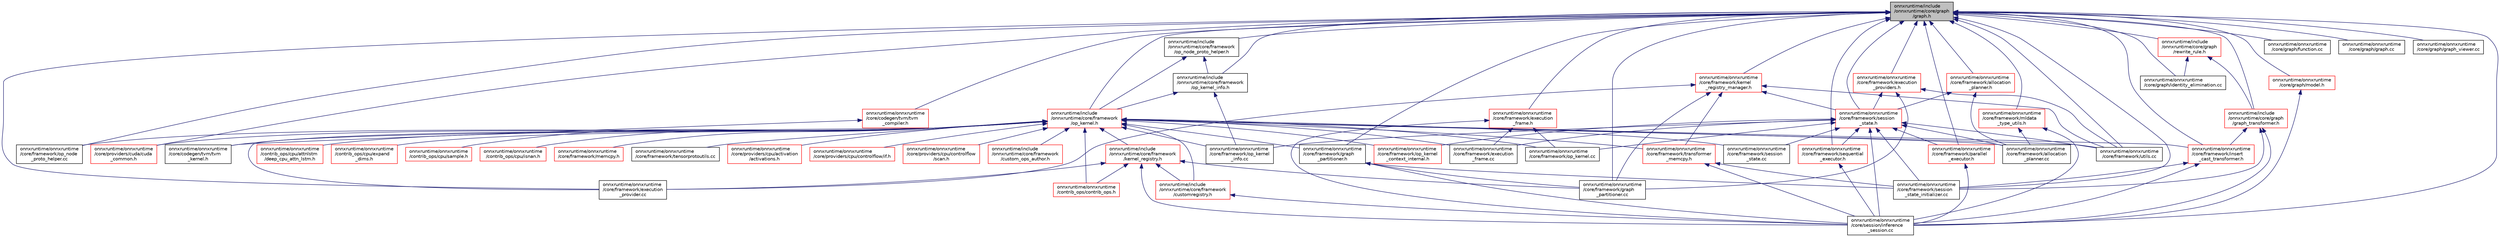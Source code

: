 digraph "onnxruntime/include/onnxruntime/core/graph/graph.h"
{
  edge [fontname="Helvetica",fontsize="10",labelfontname="Helvetica",labelfontsize="10"];
  node [fontname="Helvetica",fontsize="10",shape=record];
  Node34 [label="onnxruntime/include\l/onnxruntime/core/graph\l/graph.h",height=0.2,width=0.4,color="black", fillcolor="grey75", style="filled", fontcolor="black"];
  Node34 -> Node35 [dir="back",color="midnightblue",fontsize="10",style="solid"];
  Node35 [label="onnxruntime/include\l/onnxruntime/core/framework\l/op_kernel.h",height=0.2,width=0.4,color="red", fillcolor="white", style="filled",URL="$op__kernel_8h.html"];
  Node35 -> Node36 [dir="back",color="midnightblue",fontsize="10",style="solid"];
  Node36 [label="onnxruntime/include\l/onnxruntime/core/framework\l/custom_ops_author.h",height=0.2,width=0.4,color="red", fillcolor="white", style="filled",URL="$custom__ops__author_8h.html"];
  Node35 -> Node40 [dir="back",color="midnightblue",fontsize="10",style="solid"];
  Node40 [label="onnxruntime/include\l/onnxruntime/core/framework\l/customregistry.h",height=0.2,width=0.4,color="red", fillcolor="white", style="filled",URL="$customregistry_8h.html"];
  Node40 -> Node39 [dir="back",color="midnightblue",fontsize="10",style="solid"];
  Node39 [label="onnxruntime/onnxruntime\l/core/session/inference\l_session.cc",height=0.2,width=0.4,color="black", fillcolor="white", style="filled",URL="$inference__session_8cc.html"];
  Node35 -> Node43 [dir="back",color="midnightblue",fontsize="10",style="solid"];
  Node43 [label="onnxruntime/include\l/onnxruntime/core/framework\l/kernel_registry.h",height=0.2,width=0.4,color="red", fillcolor="white", style="filled",URL="$kernel__registry_8h.html"];
  Node43 -> Node40 [dir="back",color="midnightblue",fontsize="10",style="solid"];
  Node43 -> Node44 [dir="back",color="midnightblue",fontsize="10",style="solid"];
  Node44 [label="onnxruntime/onnxruntime\l/contrib_ops/contrib_ops.h",height=0.2,width=0.4,color="red", fillcolor="white", style="filled",URL="$contrib__ops_8h.html"];
  Node43 -> Node48 [dir="back",color="midnightblue",fontsize="10",style="solid"];
  Node48 [label="onnxruntime/onnxruntime\l/core/framework/execution\l_provider.cc",height=0.2,width=0.4,color="black", fillcolor="white", style="filled",URL="$execution__provider_8cc.html"];
  Node43 -> Node49 [dir="back",color="midnightblue",fontsize="10",style="solid"];
  Node49 [label="onnxruntime/onnxruntime\l/core/framework/graph\l_partitioner.cc",height=0.2,width=0.4,color="black", fillcolor="white", style="filled",URL="$graph__partitioner_8cc.html"];
  Node43 -> Node39 [dir="back",color="midnightblue",fontsize="10",style="solid"];
  Node35 -> Node44 [dir="back",color="midnightblue",fontsize="10",style="solid"];
  Node35 -> Node53 [dir="back",color="midnightblue",fontsize="10",style="solid"];
  Node53 [label="onnxruntime/onnxruntime\l/contrib_ops/cpu/attnlstm\l/deep_cpu_attn_lstm.h",height=0.2,width=0.4,color="red", fillcolor="white", style="filled",URL="$deep__cpu__attn__lstm_8h.html"];
  Node35 -> Node55 [dir="back",color="midnightblue",fontsize="10",style="solid"];
  Node55 [label="onnxruntime/onnxruntime\l/contrib_ops/cpu/expand\l_dims.h",height=0.2,width=0.4,color="red", fillcolor="white", style="filled",URL="$expand__dims_8h.html"];
  Node35 -> Node57 [dir="back",color="midnightblue",fontsize="10",style="solid"];
  Node57 [label="onnxruntime/onnxruntime\l/contrib_ops/cpu/sample.h",height=0.2,width=0.4,color="red", fillcolor="white", style="filled",URL="$sample_8h.html"];
  Node35 -> Node59 [dir="back",color="midnightblue",fontsize="10",style="solid"];
  Node59 [label="onnxruntime/onnxruntime\l/contrib_ops/cpu/isnan.h",height=0.2,width=0.4,color="red", fillcolor="white", style="filled",URL="$isnan_8h.html"];
  Node35 -> Node61 [dir="back",color="midnightblue",fontsize="10",style="solid"];
  Node61 [label="onnxruntime/onnxruntime\l/core/codegen/tvm/tvm\l_kernel.h",height=0.2,width=0.4,color="black", fillcolor="white", style="filled",URL="$tvm__kernel_8h.html"];
  Node35 -> Node62 [dir="back",color="midnightblue",fontsize="10",style="solid"];
  Node62 [label="onnxruntime/onnxruntime\l/core/framework/allocation\l_planner.cc",height=0.2,width=0.4,color="black", fillcolor="white", style="filled",URL="$allocation__planner_8cc.html"];
  Node35 -> Node63 [dir="back",color="midnightblue",fontsize="10",style="solid"];
  Node63 [label="onnxruntime/onnxruntime\l/core/framework/execution\l_frame.cc",height=0.2,width=0.4,color="black", fillcolor="white", style="filled",URL="$execution__frame_8cc.html"];
  Node35 -> Node48 [dir="back",color="midnightblue",fontsize="10",style="solid"];
  Node35 -> Node64 [dir="back",color="midnightblue",fontsize="10",style="solid"];
  Node64 [label="onnxruntime/onnxruntime\l/core/framework/graph\l_partitioner.h",height=0.2,width=0.4,color="black", fillcolor="white", style="filled",URL="$graph__partitioner_8h.html"];
  Node64 -> Node49 [dir="back",color="midnightblue",fontsize="10",style="solid"];
  Node64 -> Node65 [dir="back",color="midnightblue",fontsize="10",style="solid"];
  Node65 [label="onnxruntime/onnxruntime\l/core/framework/session\l_state_initializer.cc",height=0.2,width=0.4,color="black", fillcolor="white", style="filled",URL="$session__state__initializer_8cc.html"];
  Node64 -> Node39 [dir="back",color="midnightblue",fontsize="10",style="solid"];
  Node35 -> Node66 [dir="back",color="midnightblue",fontsize="10",style="solid"];
  Node66 [label="onnxruntime/onnxruntime\l/core/framework/insert\l_cast_transformer.h",height=0.2,width=0.4,color="red", fillcolor="white", style="filled",URL="$insert__cast__transformer_8h.html"];
  Node66 -> Node65 [dir="back",color="midnightblue",fontsize="10",style="solid"];
  Node66 -> Node39 [dir="back",color="midnightblue",fontsize="10",style="solid"];
  Node35 -> Node68 [dir="back",color="midnightblue",fontsize="10",style="solid"];
  Node68 [label="onnxruntime/onnxruntime\l/core/framework/memcpy.h",height=0.2,width=0.4,color="red", fillcolor="white", style="filled",URL="$memcpy_8h.html"];
  Node35 -> Node70 [dir="back",color="midnightblue",fontsize="10",style="solid"];
  Node70 [label="onnxruntime/onnxruntime\l/core/framework/op_kernel.cc",height=0.2,width=0.4,color="black", fillcolor="white", style="filled",URL="$op__kernel_8cc.html"];
  Node35 -> Node71 [dir="back",color="midnightblue",fontsize="10",style="solid"];
  Node71 [label="onnxruntime/onnxruntime\l/core/framework/op_kernel\l_context_internal.h",height=0.2,width=0.4,color="red", fillcolor="white", style="filled",URL="$op__kernel__context__internal_8h.html"];
  Node35 -> Node76 [dir="back",color="midnightblue",fontsize="10",style="solid"];
  Node76 [label="onnxruntime/onnxruntime\l/core/framework/op_kernel\l_info.cc",height=0.2,width=0.4,color="black", fillcolor="white", style="filled",URL="$op__kernel__info_8cc.html"];
  Node35 -> Node77 [dir="back",color="midnightblue",fontsize="10",style="solid"];
  Node77 [label="onnxruntime/onnxruntime\l/core/framework/op_node\l_proto_helper.cc",height=0.2,width=0.4,color="black", fillcolor="white", style="filled",URL="$op__node__proto__helper_8cc.html"];
  Node35 -> Node78 [dir="back",color="midnightblue",fontsize="10",style="solid"];
  Node78 [label="onnxruntime/onnxruntime\l/core/framework/session\l_state.cc",height=0.2,width=0.4,color="black", fillcolor="white", style="filled",URL="$session__state_8cc.html"];
  Node35 -> Node79 [dir="back",color="midnightblue",fontsize="10",style="solid"];
  Node79 [label="onnxruntime/onnxruntime\l/core/framework/tensorprotoutils.cc",height=0.2,width=0.4,color="black", fillcolor="white", style="filled",URL="$tensorprotoutils_8cc.html"];
  Node35 -> Node80 [dir="back",color="midnightblue",fontsize="10",style="solid"];
  Node80 [label="onnxruntime/onnxruntime\l/core/framework/transformer\l_memcpy.h",height=0.2,width=0.4,color="red", fillcolor="white", style="filled",URL="$transformer__memcpy_8h.html"];
  Node80 -> Node65 [dir="back",color="midnightblue",fontsize="10",style="solid"];
  Node80 -> Node39 [dir="back",color="midnightblue",fontsize="10",style="solid"];
  Node35 -> Node82 [dir="back",color="midnightblue",fontsize="10",style="solid"];
  Node82 [label="onnxruntime/onnxruntime\l/core/framework/utils.cc",height=0.2,width=0.4,color="black", fillcolor="white", style="filled",URL="$utils_8cc.html"];
  Node35 -> Node83 [dir="back",color="midnightblue",fontsize="10",style="solid"];
  Node83 [label="onnxruntime/onnxruntime\l/core/providers/cpu/activation\l/activations.h",height=0.2,width=0.4,color="red", fillcolor="white", style="filled",URL="$cpu_2activation_2activations_8h.html"];
  Node35 -> Node85 [dir="back",color="midnightblue",fontsize="10",style="solid"];
  Node85 [label="onnxruntime/onnxruntime\l/core/providers/cpu/controlflow/if.h",height=0.2,width=0.4,color="red", fillcolor="white", style="filled",URL="$if_8h.html"];
  Node35 -> Node86 [dir="back",color="midnightblue",fontsize="10",style="solid"];
  Node86 [label="onnxruntime/onnxruntime\l/core/providers/cpu/controlflow\l/scan.h",height=0.2,width=0.4,color="red", fillcolor="white", style="filled",URL="$scan_8h.html"];
  Node35 -> Node248 [dir="back",color="midnightblue",fontsize="10",style="solid"];
  Node248 [label="onnxruntime/onnxruntime\l/core/providers/cuda/cuda\l_common.h",height=0.2,width=0.4,color="red", fillcolor="white", style="filled",URL="$cuda__common_8h.html"];
  Node34 -> Node295 [dir="back",color="midnightblue",fontsize="10",style="solid"];
  Node295 [label="onnxruntime/include\l/onnxruntime/core/framework\l/op_kernel_info.h",height=0.2,width=0.4,color="black", fillcolor="white", style="filled",URL="$op__kernel__info_8h.html"];
  Node295 -> Node35 [dir="back",color="midnightblue",fontsize="10",style="solid"];
  Node295 -> Node76 [dir="back",color="midnightblue",fontsize="10",style="solid"];
  Node34 -> Node296 [dir="back",color="midnightblue",fontsize="10",style="solid"];
  Node296 [label="onnxruntime/include\l/onnxruntime/core/framework\l/op_node_proto_helper.h",height=0.2,width=0.4,color="black", fillcolor="white", style="filled",URL="$op__node__proto__helper_8h.html"];
  Node296 -> Node35 [dir="back",color="midnightblue",fontsize="10",style="solid"];
  Node296 -> Node295 [dir="back",color="midnightblue",fontsize="10",style="solid"];
  Node34 -> Node297 [dir="back",color="midnightblue",fontsize="10",style="solid"];
  Node297 [label="onnxruntime/include\l/onnxruntime/core/graph\l/graph_transformer.h",height=0.2,width=0.4,color="red", fillcolor="white", style="filled",URL="$graph__transformer_8h.html"];
  Node297 -> Node66 [dir="back",color="midnightblue",fontsize="10",style="solid"];
  Node297 -> Node65 [dir="back",color="midnightblue",fontsize="10",style="solid"];
  Node297 -> Node39 [dir="back",color="midnightblue",fontsize="10",style="solid"];
  Node34 -> Node317 [dir="back",color="midnightblue",fontsize="10",style="solid"];
  Node317 [label="onnxruntime/include\l/onnxruntime/core/graph\l/rewrite_rule.h",height=0.2,width=0.4,color="red", fillcolor="white", style="filled",URL="$rewrite__rule_8h.html"];
  Node317 -> Node297 [dir="back",color="midnightblue",fontsize="10",style="solid"];
  Node317 -> Node319 [dir="back",color="midnightblue",fontsize="10",style="solid"];
  Node319 [label="onnxruntime/onnxruntime\l/core/graph/identity_elimination.cc",height=0.2,width=0.4,color="black", fillcolor="white", style="filled",URL="$identity__elimination_8cc.html"];
  Node34 -> Node321 [dir="back",color="midnightblue",fontsize="10",style="solid"];
  Node321 [label="onnxruntime/onnxruntime\l/core/codegen/tvm/tvm\l_compiler.h",height=0.2,width=0.4,color="red", fillcolor="white", style="filled",URL="$tvm__compiler_8h.html"];
  Node321 -> Node61 [dir="back",color="midnightblue",fontsize="10",style="solid"];
  Node34 -> Node323 [dir="back",color="midnightblue",fontsize="10",style="solid"];
  Node323 [label="onnxruntime/onnxruntime\l/core/framework/allocation\l_planner.h",height=0.2,width=0.4,color="red", fillcolor="white", style="filled",URL="$allocation__planner_8h.html"];
  Node323 -> Node62 [dir="back",color="midnightblue",fontsize="10",style="solid"];
  Node323 -> Node328 [dir="back",color="midnightblue",fontsize="10",style="solid"];
  Node328 [label="onnxruntime/onnxruntime\l/core/framework/session\l_state.h",height=0.2,width=0.4,color="red", fillcolor="white", style="filled",URL="$session__state_8h.html"];
  Node328 -> Node62 [dir="back",color="midnightblue",fontsize="10",style="solid"];
  Node328 -> Node63 [dir="back",color="midnightblue",fontsize="10",style="solid"];
  Node328 -> Node70 [dir="back",color="midnightblue",fontsize="10",style="solid"];
  Node328 -> Node71 [dir="back",color="midnightblue",fontsize="10",style="solid"];
  Node328 -> Node76 [dir="back",color="midnightblue",fontsize="10",style="solid"];
  Node328 -> Node329 [dir="back",color="midnightblue",fontsize="10",style="solid"];
  Node329 [label="onnxruntime/onnxruntime\l/core/framework/parallel\l_executor.h",height=0.2,width=0.4,color="red", fillcolor="white", style="filled",URL="$parallel__executor_8h.html"];
  Node329 -> Node39 [dir="back",color="midnightblue",fontsize="10",style="solid"];
  Node328 -> Node330 [dir="back",color="midnightblue",fontsize="10",style="solid"];
  Node330 [label="onnxruntime/onnxruntime\l/core/framework/sequential\l_executor.h",height=0.2,width=0.4,color="red", fillcolor="white", style="filled",URL="$sequential__executor_8h.html"];
  Node330 -> Node39 [dir="back",color="midnightblue",fontsize="10",style="solid"];
  Node328 -> Node78 [dir="back",color="midnightblue",fontsize="10",style="solid"];
  Node328 -> Node65 [dir="back",color="midnightblue",fontsize="10",style="solid"];
  Node328 -> Node82 [dir="back",color="midnightblue",fontsize="10",style="solid"];
  Node328 -> Node39 [dir="back",color="midnightblue",fontsize="10",style="solid"];
  Node34 -> Node331 [dir="back",color="midnightblue",fontsize="10",style="solid"];
  Node331 [label="onnxruntime/onnxruntime\l/core/framework/execution\l_frame.h",height=0.2,width=0.4,color="red", fillcolor="white", style="filled",URL="$execution__frame_8h.html"];
  Node331 -> Node63 [dir="back",color="midnightblue",fontsize="10",style="solid"];
  Node331 -> Node70 [dir="back",color="midnightblue",fontsize="10",style="solid"];
  Node331 -> Node39 [dir="back",color="midnightblue",fontsize="10",style="solid"];
  Node34 -> Node48 [dir="back",color="midnightblue",fontsize="10",style="solid"];
  Node34 -> Node332 [dir="back",color="midnightblue",fontsize="10",style="solid"];
  Node332 [label="onnxruntime/onnxruntime\l/core/framework/execution\l_providers.h",height=0.2,width=0.4,color="red", fillcolor="white", style="filled",URL="$execution__providers_8h.html"];
  Node332 -> Node49 [dir="back",color="midnightblue",fontsize="10",style="solid"];
  Node332 -> Node328 [dir="back",color="midnightblue",fontsize="10",style="solid"];
  Node332 -> Node82 [dir="back",color="midnightblue",fontsize="10",style="solid"];
  Node34 -> Node49 [dir="back",color="midnightblue",fontsize="10",style="solid"];
  Node34 -> Node64 [dir="back",color="midnightblue",fontsize="10",style="solid"];
  Node34 -> Node66 [dir="back",color="midnightblue",fontsize="10",style="solid"];
  Node34 -> Node333 [dir="back",color="midnightblue",fontsize="10",style="solid"];
  Node333 [label="onnxruntime/onnxruntime\l/core/framework/kernel\l_registry_manager.h",height=0.2,width=0.4,color="red", fillcolor="white", style="filled",URL="$kernel__registry__manager_8h.html"];
  Node333 -> Node48 [dir="back",color="midnightblue",fontsize="10",style="solid"];
  Node333 -> Node49 [dir="back",color="midnightblue",fontsize="10",style="solid"];
  Node333 -> Node328 [dir="back",color="midnightblue",fontsize="10",style="solid"];
  Node333 -> Node80 [dir="back",color="midnightblue",fontsize="10",style="solid"];
  Node333 -> Node82 [dir="back",color="midnightblue",fontsize="10",style="solid"];
  Node34 -> Node334 [dir="back",color="midnightblue",fontsize="10",style="solid"];
  Node334 [label="onnxruntime/onnxruntime\l/core/framework/mldata\l_type_utils.h",height=0.2,width=0.4,color="red", fillcolor="white", style="filled",URL="$mldata__type__utils_8h.html"];
  Node334 -> Node62 [dir="back",color="midnightblue",fontsize="10",style="solid"];
  Node334 -> Node39 [dir="back",color="midnightblue",fontsize="10",style="solid"];
  Node34 -> Node77 [dir="back",color="midnightblue",fontsize="10",style="solid"];
  Node34 -> Node329 [dir="back",color="midnightblue",fontsize="10",style="solid"];
  Node34 -> Node330 [dir="back",color="midnightblue",fontsize="10",style="solid"];
  Node34 -> Node328 [dir="back",color="midnightblue",fontsize="10",style="solid"];
  Node34 -> Node65 [dir="back",color="midnightblue",fontsize="10",style="solid"];
  Node34 -> Node82 [dir="back",color="midnightblue",fontsize="10",style="solid"];
  Node34 -> Node336 [dir="back",color="midnightblue",fontsize="10",style="solid"];
  Node336 [label="onnxruntime/onnxruntime\l/core/graph/function.cc",height=0.2,width=0.4,color="black", fillcolor="white", style="filled",URL="$function_8cc.html"];
  Node34 -> Node337 [dir="back",color="midnightblue",fontsize="10",style="solid"];
  Node337 [label="onnxruntime/onnxruntime\l/core/graph/graph.cc",height=0.2,width=0.4,color="black", fillcolor="white", style="filled",URL="$graph_8cc.html"];
  Node34 -> Node338 [dir="back",color="midnightblue",fontsize="10",style="solid"];
  Node338 [label="onnxruntime/onnxruntime\l/core/graph/graph_viewer.cc",height=0.2,width=0.4,color="black", fillcolor="white", style="filled",URL="$graph__viewer_8cc.html"];
  Node34 -> Node319 [dir="back",color="midnightblue",fontsize="10",style="solid"];
  Node34 -> Node339 [dir="back",color="midnightblue",fontsize="10",style="solid"];
  Node339 [label="onnxruntime/onnxruntime\l/core/graph/model.h",height=0.2,width=0.4,color="red", fillcolor="white", style="filled",URL="$model_8h.html"];
  Node339 -> Node39 [dir="back",color="midnightblue",fontsize="10",style="solid"];
  Node34 -> Node248 [dir="back",color="midnightblue",fontsize="10",style="solid"];
  Node34 -> Node39 [dir="back",color="midnightblue",fontsize="10",style="solid"];
}
